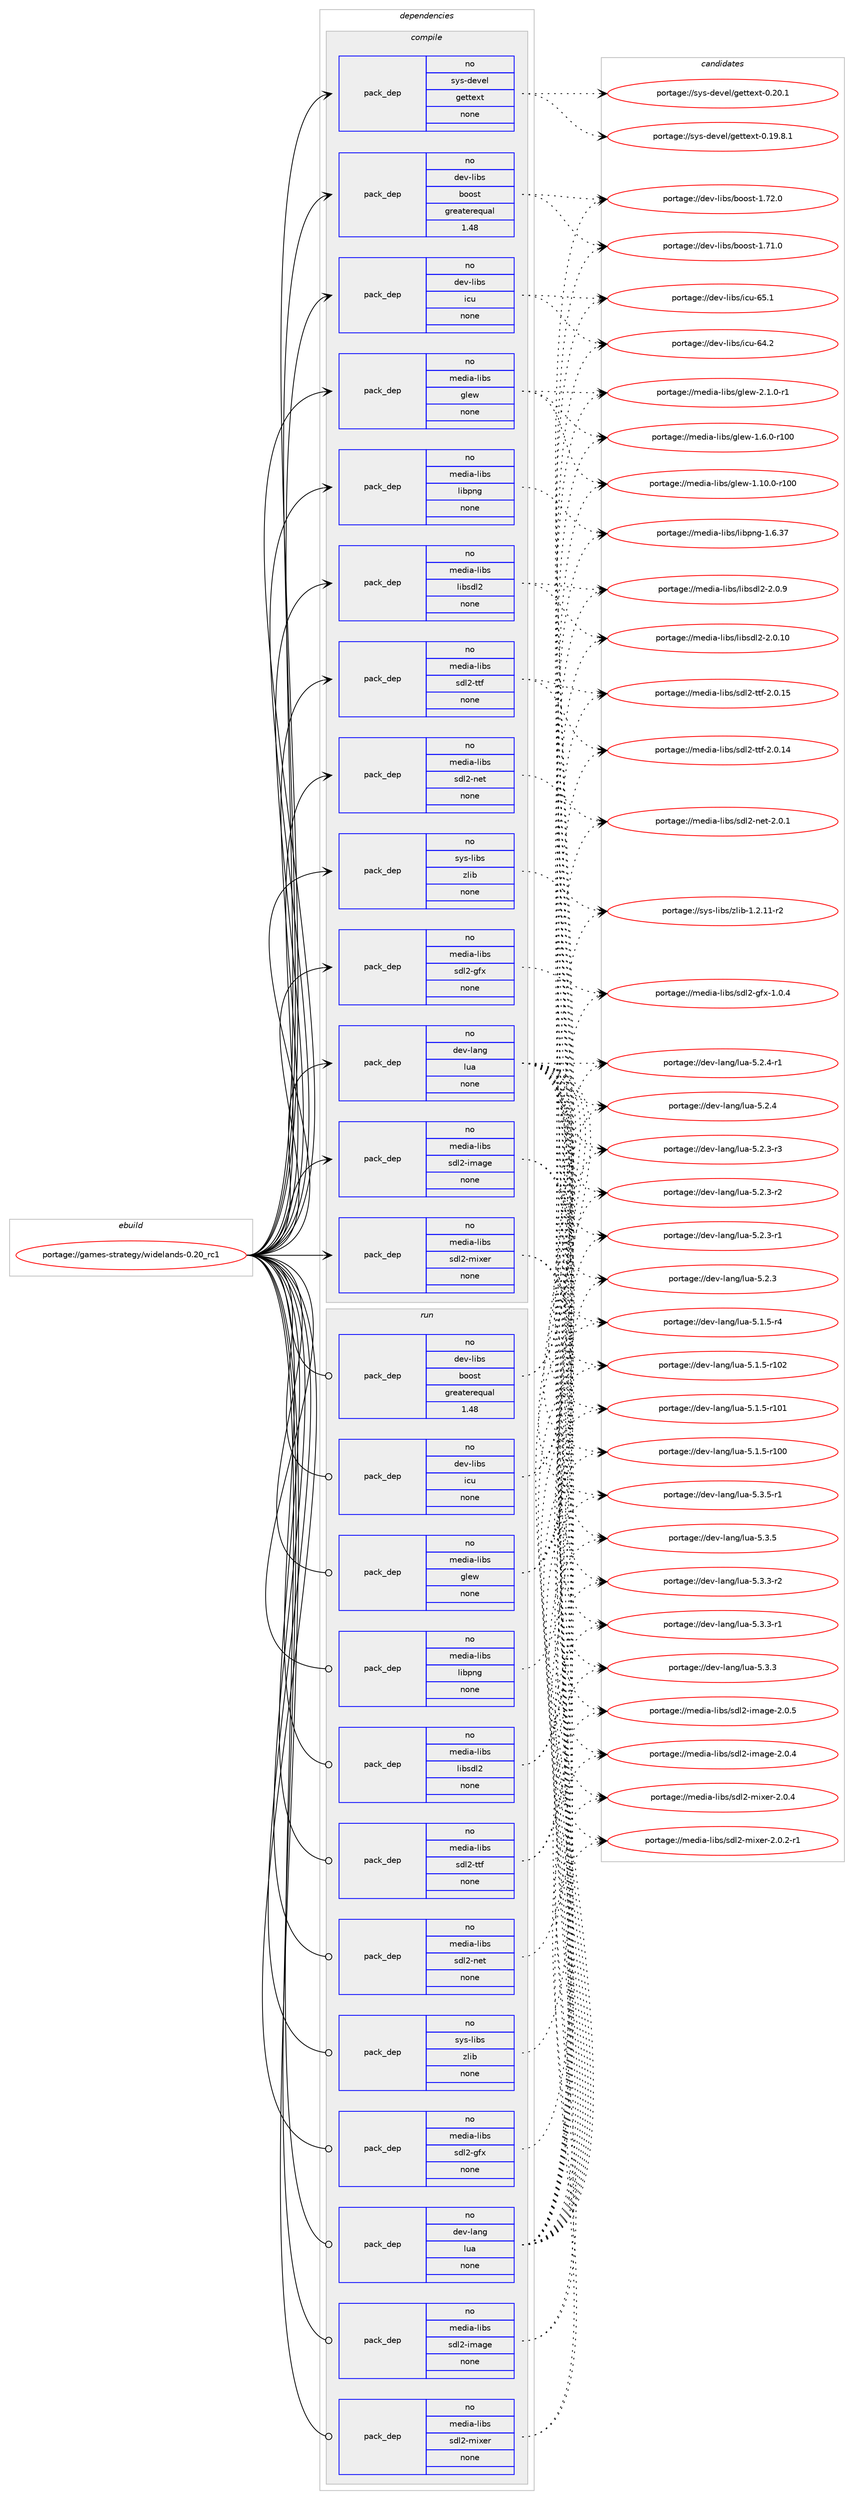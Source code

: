 digraph prolog {

# *************
# Graph options
# *************

newrank=true;
concentrate=true;
compound=true;
graph [rankdir=LR,fontname=Helvetica,fontsize=10,ranksep=1.5];#, ranksep=2.5, nodesep=0.2];
edge  [arrowhead=vee];
node  [fontname=Helvetica,fontsize=10];

# **********
# The ebuild
# **********

subgraph cluster_leftcol {
color=gray;
label=<<i>ebuild</i>>;
id [label="portage://games-strategy/widelands-0.20_rc1", color=red, width=4, href="../games-strategy/widelands-0.20_rc1.svg"];
}

# ****************
# The dependencies
# ****************

subgraph cluster_midcol {
color=gray;
label=<<i>dependencies</i>>;
subgraph cluster_compile {
fillcolor="#eeeeee";
style=filled;
label=<<i>compile</i>>;
subgraph pack217041 {
dependency279814 [label=<<TABLE BORDER="0" CELLBORDER="1" CELLSPACING="0" CELLPADDING="4" WIDTH="220"><TR><TD ROWSPAN="6" CELLPADDING="30">pack_dep</TD></TR><TR><TD WIDTH="110">no</TD></TR><TR><TD>dev-lang</TD></TR><TR><TD>lua</TD></TR><TR><TD>none</TD></TR><TR><TD></TD></TR></TABLE>>, shape=none, color=blue];
}
id:e -> dependency279814:w [weight=20,style="solid",arrowhead="vee"];
subgraph pack217042 {
dependency279815 [label=<<TABLE BORDER="0" CELLBORDER="1" CELLSPACING="0" CELLPADDING="4" WIDTH="220"><TR><TD ROWSPAN="6" CELLPADDING="30">pack_dep</TD></TR><TR><TD WIDTH="110">no</TD></TR><TR><TD>dev-libs</TD></TR><TR><TD>boost</TD></TR><TR><TD>greaterequal</TD></TR><TR><TD>1.48</TD></TR></TABLE>>, shape=none, color=blue];
}
id:e -> dependency279815:w [weight=20,style="solid",arrowhead="vee"];
subgraph pack217043 {
dependency279816 [label=<<TABLE BORDER="0" CELLBORDER="1" CELLSPACING="0" CELLPADDING="4" WIDTH="220"><TR><TD ROWSPAN="6" CELLPADDING="30">pack_dep</TD></TR><TR><TD WIDTH="110">no</TD></TR><TR><TD>dev-libs</TD></TR><TR><TD>icu</TD></TR><TR><TD>none</TD></TR><TR><TD></TD></TR></TABLE>>, shape=none, color=blue];
}
id:e -> dependency279816:w [weight=20,style="solid",arrowhead="vee"];
subgraph pack217044 {
dependency279817 [label=<<TABLE BORDER="0" CELLBORDER="1" CELLSPACING="0" CELLPADDING="4" WIDTH="220"><TR><TD ROWSPAN="6" CELLPADDING="30">pack_dep</TD></TR><TR><TD WIDTH="110">no</TD></TR><TR><TD>media-libs</TD></TR><TR><TD>glew</TD></TR><TR><TD>none</TD></TR><TR><TD></TD></TR></TABLE>>, shape=none, color=blue];
}
id:e -> dependency279817:w [weight=20,style="solid",arrowhead="vee"];
subgraph pack217045 {
dependency279818 [label=<<TABLE BORDER="0" CELLBORDER="1" CELLSPACING="0" CELLPADDING="4" WIDTH="220"><TR><TD ROWSPAN="6" CELLPADDING="30">pack_dep</TD></TR><TR><TD WIDTH="110">no</TD></TR><TR><TD>media-libs</TD></TR><TR><TD>libpng</TD></TR><TR><TD>none</TD></TR><TR><TD></TD></TR></TABLE>>, shape=none, color=blue];
}
id:e -> dependency279818:w [weight=20,style="solid",arrowhead="vee"];
subgraph pack217046 {
dependency279819 [label=<<TABLE BORDER="0" CELLBORDER="1" CELLSPACING="0" CELLPADDING="4" WIDTH="220"><TR><TD ROWSPAN="6" CELLPADDING="30">pack_dep</TD></TR><TR><TD WIDTH="110">no</TD></TR><TR><TD>media-libs</TD></TR><TR><TD>libsdl2</TD></TR><TR><TD>none</TD></TR><TR><TD></TD></TR></TABLE>>, shape=none, color=blue];
}
id:e -> dependency279819:w [weight=20,style="solid",arrowhead="vee"];
subgraph pack217047 {
dependency279820 [label=<<TABLE BORDER="0" CELLBORDER="1" CELLSPACING="0" CELLPADDING="4" WIDTH="220"><TR><TD ROWSPAN="6" CELLPADDING="30">pack_dep</TD></TR><TR><TD WIDTH="110">no</TD></TR><TR><TD>media-libs</TD></TR><TR><TD>sdl2-gfx</TD></TR><TR><TD>none</TD></TR><TR><TD></TD></TR></TABLE>>, shape=none, color=blue];
}
id:e -> dependency279820:w [weight=20,style="solid",arrowhead="vee"];
subgraph pack217048 {
dependency279821 [label=<<TABLE BORDER="0" CELLBORDER="1" CELLSPACING="0" CELLPADDING="4" WIDTH="220"><TR><TD ROWSPAN="6" CELLPADDING="30">pack_dep</TD></TR><TR><TD WIDTH="110">no</TD></TR><TR><TD>media-libs</TD></TR><TR><TD>sdl2-image</TD></TR><TR><TD>none</TD></TR><TR><TD></TD></TR></TABLE>>, shape=none, color=blue];
}
id:e -> dependency279821:w [weight=20,style="solid",arrowhead="vee"];
subgraph pack217049 {
dependency279822 [label=<<TABLE BORDER="0" CELLBORDER="1" CELLSPACING="0" CELLPADDING="4" WIDTH="220"><TR><TD ROWSPAN="6" CELLPADDING="30">pack_dep</TD></TR><TR><TD WIDTH="110">no</TD></TR><TR><TD>media-libs</TD></TR><TR><TD>sdl2-mixer</TD></TR><TR><TD>none</TD></TR><TR><TD></TD></TR></TABLE>>, shape=none, color=blue];
}
id:e -> dependency279822:w [weight=20,style="solid",arrowhead="vee"];
subgraph pack217050 {
dependency279823 [label=<<TABLE BORDER="0" CELLBORDER="1" CELLSPACING="0" CELLPADDING="4" WIDTH="220"><TR><TD ROWSPAN="6" CELLPADDING="30">pack_dep</TD></TR><TR><TD WIDTH="110">no</TD></TR><TR><TD>media-libs</TD></TR><TR><TD>sdl2-net</TD></TR><TR><TD>none</TD></TR><TR><TD></TD></TR></TABLE>>, shape=none, color=blue];
}
id:e -> dependency279823:w [weight=20,style="solid",arrowhead="vee"];
subgraph pack217051 {
dependency279824 [label=<<TABLE BORDER="0" CELLBORDER="1" CELLSPACING="0" CELLPADDING="4" WIDTH="220"><TR><TD ROWSPAN="6" CELLPADDING="30">pack_dep</TD></TR><TR><TD WIDTH="110">no</TD></TR><TR><TD>media-libs</TD></TR><TR><TD>sdl2-ttf</TD></TR><TR><TD>none</TD></TR><TR><TD></TD></TR></TABLE>>, shape=none, color=blue];
}
id:e -> dependency279824:w [weight=20,style="solid",arrowhead="vee"];
subgraph pack217052 {
dependency279825 [label=<<TABLE BORDER="0" CELLBORDER="1" CELLSPACING="0" CELLPADDING="4" WIDTH="220"><TR><TD ROWSPAN="6" CELLPADDING="30">pack_dep</TD></TR><TR><TD WIDTH="110">no</TD></TR><TR><TD>sys-devel</TD></TR><TR><TD>gettext</TD></TR><TR><TD>none</TD></TR><TR><TD></TD></TR></TABLE>>, shape=none, color=blue];
}
id:e -> dependency279825:w [weight=20,style="solid",arrowhead="vee"];
subgraph pack217053 {
dependency279826 [label=<<TABLE BORDER="0" CELLBORDER="1" CELLSPACING="0" CELLPADDING="4" WIDTH="220"><TR><TD ROWSPAN="6" CELLPADDING="30">pack_dep</TD></TR><TR><TD WIDTH="110">no</TD></TR><TR><TD>sys-libs</TD></TR><TR><TD>zlib</TD></TR><TR><TD>none</TD></TR><TR><TD></TD></TR></TABLE>>, shape=none, color=blue];
}
id:e -> dependency279826:w [weight=20,style="solid",arrowhead="vee"];
}
subgraph cluster_compileandrun {
fillcolor="#eeeeee";
style=filled;
label=<<i>compile and run</i>>;
}
subgraph cluster_run {
fillcolor="#eeeeee";
style=filled;
label=<<i>run</i>>;
subgraph pack217054 {
dependency279827 [label=<<TABLE BORDER="0" CELLBORDER="1" CELLSPACING="0" CELLPADDING="4" WIDTH="220"><TR><TD ROWSPAN="6" CELLPADDING="30">pack_dep</TD></TR><TR><TD WIDTH="110">no</TD></TR><TR><TD>dev-lang</TD></TR><TR><TD>lua</TD></TR><TR><TD>none</TD></TR><TR><TD></TD></TR></TABLE>>, shape=none, color=blue];
}
id:e -> dependency279827:w [weight=20,style="solid",arrowhead="odot"];
subgraph pack217055 {
dependency279828 [label=<<TABLE BORDER="0" CELLBORDER="1" CELLSPACING="0" CELLPADDING="4" WIDTH="220"><TR><TD ROWSPAN="6" CELLPADDING="30">pack_dep</TD></TR><TR><TD WIDTH="110">no</TD></TR><TR><TD>dev-libs</TD></TR><TR><TD>boost</TD></TR><TR><TD>greaterequal</TD></TR><TR><TD>1.48</TD></TR></TABLE>>, shape=none, color=blue];
}
id:e -> dependency279828:w [weight=20,style="solid",arrowhead="odot"];
subgraph pack217056 {
dependency279829 [label=<<TABLE BORDER="0" CELLBORDER="1" CELLSPACING="0" CELLPADDING="4" WIDTH="220"><TR><TD ROWSPAN="6" CELLPADDING="30">pack_dep</TD></TR><TR><TD WIDTH="110">no</TD></TR><TR><TD>dev-libs</TD></TR><TR><TD>icu</TD></TR><TR><TD>none</TD></TR><TR><TD></TD></TR></TABLE>>, shape=none, color=blue];
}
id:e -> dependency279829:w [weight=20,style="solid",arrowhead="odot"];
subgraph pack217057 {
dependency279830 [label=<<TABLE BORDER="0" CELLBORDER="1" CELLSPACING="0" CELLPADDING="4" WIDTH="220"><TR><TD ROWSPAN="6" CELLPADDING="30">pack_dep</TD></TR><TR><TD WIDTH="110">no</TD></TR><TR><TD>media-libs</TD></TR><TR><TD>glew</TD></TR><TR><TD>none</TD></TR><TR><TD></TD></TR></TABLE>>, shape=none, color=blue];
}
id:e -> dependency279830:w [weight=20,style="solid",arrowhead="odot"];
subgraph pack217058 {
dependency279831 [label=<<TABLE BORDER="0" CELLBORDER="1" CELLSPACING="0" CELLPADDING="4" WIDTH="220"><TR><TD ROWSPAN="6" CELLPADDING="30">pack_dep</TD></TR><TR><TD WIDTH="110">no</TD></TR><TR><TD>media-libs</TD></TR><TR><TD>libpng</TD></TR><TR><TD>none</TD></TR><TR><TD></TD></TR></TABLE>>, shape=none, color=blue];
}
id:e -> dependency279831:w [weight=20,style="solid",arrowhead="odot"];
subgraph pack217059 {
dependency279832 [label=<<TABLE BORDER="0" CELLBORDER="1" CELLSPACING="0" CELLPADDING="4" WIDTH="220"><TR><TD ROWSPAN="6" CELLPADDING="30">pack_dep</TD></TR><TR><TD WIDTH="110">no</TD></TR><TR><TD>media-libs</TD></TR><TR><TD>libsdl2</TD></TR><TR><TD>none</TD></TR><TR><TD></TD></TR></TABLE>>, shape=none, color=blue];
}
id:e -> dependency279832:w [weight=20,style="solid",arrowhead="odot"];
subgraph pack217060 {
dependency279833 [label=<<TABLE BORDER="0" CELLBORDER="1" CELLSPACING="0" CELLPADDING="4" WIDTH="220"><TR><TD ROWSPAN="6" CELLPADDING="30">pack_dep</TD></TR><TR><TD WIDTH="110">no</TD></TR><TR><TD>media-libs</TD></TR><TR><TD>sdl2-gfx</TD></TR><TR><TD>none</TD></TR><TR><TD></TD></TR></TABLE>>, shape=none, color=blue];
}
id:e -> dependency279833:w [weight=20,style="solid",arrowhead="odot"];
subgraph pack217061 {
dependency279834 [label=<<TABLE BORDER="0" CELLBORDER="1" CELLSPACING="0" CELLPADDING="4" WIDTH="220"><TR><TD ROWSPAN="6" CELLPADDING="30">pack_dep</TD></TR><TR><TD WIDTH="110">no</TD></TR><TR><TD>media-libs</TD></TR><TR><TD>sdl2-image</TD></TR><TR><TD>none</TD></TR><TR><TD></TD></TR></TABLE>>, shape=none, color=blue];
}
id:e -> dependency279834:w [weight=20,style="solid",arrowhead="odot"];
subgraph pack217062 {
dependency279835 [label=<<TABLE BORDER="0" CELLBORDER="1" CELLSPACING="0" CELLPADDING="4" WIDTH="220"><TR><TD ROWSPAN="6" CELLPADDING="30">pack_dep</TD></TR><TR><TD WIDTH="110">no</TD></TR><TR><TD>media-libs</TD></TR><TR><TD>sdl2-mixer</TD></TR><TR><TD>none</TD></TR><TR><TD></TD></TR></TABLE>>, shape=none, color=blue];
}
id:e -> dependency279835:w [weight=20,style="solid",arrowhead="odot"];
subgraph pack217063 {
dependency279836 [label=<<TABLE BORDER="0" CELLBORDER="1" CELLSPACING="0" CELLPADDING="4" WIDTH="220"><TR><TD ROWSPAN="6" CELLPADDING="30">pack_dep</TD></TR><TR><TD WIDTH="110">no</TD></TR><TR><TD>media-libs</TD></TR><TR><TD>sdl2-net</TD></TR><TR><TD>none</TD></TR><TR><TD></TD></TR></TABLE>>, shape=none, color=blue];
}
id:e -> dependency279836:w [weight=20,style="solid",arrowhead="odot"];
subgraph pack217064 {
dependency279837 [label=<<TABLE BORDER="0" CELLBORDER="1" CELLSPACING="0" CELLPADDING="4" WIDTH="220"><TR><TD ROWSPAN="6" CELLPADDING="30">pack_dep</TD></TR><TR><TD WIDTH="110">no</TD></TR><TR><TD>media-libs</TD></TR><TR><TD>sdl2-ttf</TD></TR><TR><TD>none</TD></TR><TR><TD></TD></TR></TABLE>>, shape=none, color=blue];
}
id:e -> dependency279837:w [weight=20,style="solid",arrowhead="odot"];
subgraph pack217065 {
dependency279838 [label=<<TABLE BORDER="0" CELLBORDER="1" CELLSPACING="0" CELLPADDING="4" WIDTH="220"><TR><TD ROWSPAN="6" CELLPADDING="30">pack_dep</TD></TR><TR><TD WIDTH="110">no</TD></TR><TR><TD>sys-libs</TD></TR><TR><TD>zlib</TD></TR><TR><TD>none</TD></TR><TR><TD></TD></TR></TABLE>>, shape=none, color=blue];
}
id:e -> dependency279838:w [weight=20,style="solid",arrowhead="odot"];
}
}

# **************
# The candidates
# **************

subgraph cluster_choices {
rank=same;
color=gray;
label=<<i>candidates</i>>;

subgraph choice217041 {
color=black;
nodesep=1;
choice100101118451089711010347108117974553465146534511449 [label="portage://dev-lang/lua-5.3.5-r1", color=red, width=4,href="../dev-lang/lua-5.3.5-r1.svg"];
choice10010111845108971101034710811797455346514653 [label="portage://dev-lang/lua-5.3.5", color=red, width=4,href="../dev-lang/lua-5.3.5.svg"];
choice100101118451089711010347108117974553465146514511450 [label="portage://dev-lang/lua-5.3.3-r2", color=red, width=4,href="../dev-lang/lua-5.3.3-r2.svg"];
choice100101118451089711010347108117974553465146514511449 [label="portage://dev-lang/lua-5.3.3-r1", color=red, width=4,href="../dev-lang/lua-5.3.3-r1.svg"];
choice10010111845108971101034710811797455346514651 [label="portage://dev-lang/lua-5.3.3", color=red, width=4,href="../dev-lang/lua-5.3.3.svg"];
choice100101118451089711010347108117974553465046524511449 [label="portage://dev-lang/lua-5.2.4-r1", color=red, width=4,href="../dev-lang/lua-5.2.4-r1.svg"];
choice10010111845108971101034710811797455346504652 [label="portage://dev-lang/lua-5.2.4", color=red, width=4,href="../dev-lang/lua-5.2.4.svg"];
choice100101118451089711010347108117974553465046514511451 [label="portage://dev-lang/lua-5.2.3-r3", color=red, width=4,href="../dev-lang/lua-5.2.3-r3.svg"];
choice100101118451089711010347108117974553465046514511450 [label="portage://dev-lang/lua-5.2.3-r2", color=red, width=4,href="../dev-lang/lua-5.2.3-r2.svg"];
choice100101118451089711010347108117974553465046514511449 [label="portage://dev-lang/lua-5.2.3-r1", color=red, width=4,href="../dev-lang/lua-5.2.3-r1.svg"];
choice10010111845108971101034710811797455346504651 [label="portage://dev-lang/lua-5.2.3", color=red, width=4,href="../dev-lang/lua-5.2.3.svg"];
choice100101118451089711010347108117974553464946534511452 [label="portage://dev-lang/lua-5.1.5-r4", color=red, width=4,href="../dev-lang/lua-5.1.5-r4.svg"];
choice1001011184510897110103471081179745534649465345114494850 [label="portage://dev-lang/lua-5.1.5-r102", color=red, width=4,href="../dev-lang/lua-5.1.5-r102.svg"];
choice1001011184510897110103471081179745534649465345114494849 [label="portage://dev-lang/lua-5.1.5-r101", color=red, width=4,href="../dev-lang/lua-5.1.5-r101.svg"];
choice1001011184510897110103471081179745534649465345114494848 [label="portage://dev-lang/lua-5.1.5-r100", color=red, width=4,href="../dev-lang/lua-5.1.5-r100.svg"];
dependency279814:e -> choice100101118451089711010347108117974553465146534511449:w [style=dotted,weight="100"];
dependency279814:e -> choice10010111845108971101034710811797455346514653:w [style=dotted,weight="100"];
dependency279814:e -> choice100101118451089711010347108117974553465146514511450:w [style=dotted,weight="100"];
dependency279814:e -> choice100101118451089711010347108117974553465146514511449:w [style=dotted,weight="100"];
dependency279814:e -> choice10010111845108971101034710811797455346514651:w [style=dotted,weight="100"];
dependency279814:e -> choice100101118451089711010347108117974553465046524511449:w [style=dotted,weight="100"];
dependency279814:e -> choice10010111845108971101034710811797455346504652:w [style=dotted,weight="100"];
dependency279814:e -> choice100101118451089711010347108117974553465046514511451:w [style=dotted,weight="100"];
dependency279814:e -> choice100101118451089711010347108117974553465046514511450:w [style=dotted,weight="100"];
dependency279814:e -> choice100101118451089711010347108117974553465046514511449:w [style=dotted,weight="100"];
dependency279814:e -> choice10010111845108971101034710811797455346504651:w [style=dotted,weight="100"];
dependency279814:e -> choice100101118451089711010347108117974553464946534511452:w [style=dotted,weight="100"];
dependency279814:e -> choice1001011184510897110103471081179745534649465345114494850:w [style=dotted,weight="100"];
dependency279814:e -> choice1001011184510897110103471081179745534649465345114494849:w [style=dotted,weight="100"];
dependency279814:e -> choice1001011184510897110103471081179745534649465345114494848:w [style=dotted,weight="100"];
}
subgraph choice217042 {
color=black;
nodesep=1;
choice1001011184510810598115479811111111511645494655504648 [label="portage://dev-libs/boost-1.72.0", color=red, width=4,href="../dev-libs/boost-1.72.0.svg"];
choice1001011184510810598115479811111111511645494655494648 [label="portage://dev-libs/boost-1.71.0", color=red, width=4,href="../dev-libs/boost-1.71.0.svg"];
dependency279815:e -> choice1001011184510810598115479811111111511645494655504648:w [style=dotted,weight="100"];
dependency279815:e -> choice1001011184510810598115479811111111511645494655494648:w [style=dotted,weight="100"];
}
subgraph choice217043 {
color=black;
nodesep=1;
choice100101118451081059811547105991174554534649 [label="portage://dev-libs/icu-65.1", color=red, width=4,href="../dev-libs/icu-65.1.svg"];
choice100101118451081059811547105991174554524650 [label="portage://dev-libs/icu-64.2", color=red, width=4,href="../dev-libs/icu-64.2.svg"];
dependency279816:e -> choice100101118451081059811547105991174554534649:w [style=dotted,weight="100"];
dependency279816:e -> choice100101118451081059811547105991174554524650:w [style=dotted,weight="100"];
}
subgraph choice217044 {
color=black;
nodesep=1;
choice109101100105974510810598115471031081011194550464946484511449 [label="portage://media-libs/glew-2.1.0-r1", color=red, width=4,href="../media-libs/glew-2.1.0-r1.svg"];
choice1091011001059745108105981154710310810111945494654464845114494848 [label="portage://media-libs/glew-1.6.0-r100", color=red, width=4,href="../media-libs/glew-1.6.0-r100.svg"];
choice109101100105974510810598115471031081011194549464948464845114494848 [label="portage://media-libs/glew-1.10.0-r100", color=red, width=4,href="../media-libs/glew-1.10.0-r100.svg"];
dependency279817:e -> choice109101100105974510810598115471031081011194550464946484511449:w [style=dotted,weight="100"];
dependency279817:e -> choice1091011001059745108105981154710310810111945494654464845114494848:w [style=dotted,weight="100"];
dependency279817:e -> choice109101100105974510810598115471031081011194549464948464845114494848:w [style=dotted,weight="100"];
}
subgraph choice217045 {
color=black;
nodesep=1;
choice109101100105974510810598115471081059811211010345494654465155 [label="portage://media-libs/libpng-1.6.37", color=red, width=4,href="../media-libs/libpng-1.6.37.svg"];
dependency279818:e -> choice109101100105974510810598115471081059811211010345494654465155:w [style=dotted,weight="100"];
}
subgraph choice217046 {
color=black;
nodesep=1;
choice109101100105974510810598115471081059811510010850455046484657 [label="portage://media-libs/libsdl2-2.0.9", color=red, width=4,href="../media-libs/libsdl2-2.0.9.svg"];
choice10910110010597451081059811547108105981151001085045504648464948 [label="portage://media-libs/libsdl2-2.0.10", color=red, width=4,href="../media-libs/libsdl2-2.0.10.svg"];
dependency279819:e -> choice109101100105974510810598115471081059811510010850455046484657:w [style=dotted,weight="100"];
dependency279819:e -> choice10910110010597451081059811547108105981151001085045504648464948:w [style=dotted,weight="100"];
}
subgraph choice217047 {
color=black;
nodesep=1;
choice109101100105974510810598115471151001085045103102120454946484652 [label="portage://media-libs/sdl2-gfx-1.0.4", color=red, width=4,href="../media-libs/sdl2-gfx-1.0.4.svg"];
dependency279820:e -> choice109101100105974510810598115471151001085045103102120454946484652:w [style=dotted,weight="100"];
}
subgraph choice217048 {
color=black;
nodesep=1;
choice10910110010597451081059811547115100108504510510997103101455046484653 [label="portage://media-libs/sdl2-image-2.0.5", color=red, width=4,href="../media-libs/sdl2-image-2.0.5.svg"];
choice10910110010597451081059811547115100108504510510997103101455046484652 [label="portage://media-libs/sdl2-image-2.0.4", color=red, width=4,href="../media-libs/sdl2-image-2.0.4.svg"];
dependency279821:e -> choice10910110010597451081059811547115100108504510510997103101455046484653:w [style=dotted,weight="100"];
dependency279821:e -> choice10910110010597451081059811547115100108504510510997103101455046484652:w [style=dotted,weight="100"];
}
subgraph choice217049 {
color=black;
nodesep=1;
choice109101100105974510810598115471151001085045109105120101114455046484652 [label="portage://media-libs/sdl2-mixer-2.0.4", color=red, width=4,href="../media-libs/sdl2-mixer-2.0.4.svg"];
choice1091011001059745108105981154711510010850451091051201011144550464846504511449 [label="portage://media-libs/sdl2-mixer-2.0.2-r1", color=red, width=4,href="../media-libs/sdl2-mixer-2.0.2-r1.svg"];
dependency279822:e -> choice109101100105974510810598115471151001085045109105120101114455046484652:w [style=dotted,weight="100"];
dependency279822:e -> choice1091011001059745108105981154711510010850451091051201011144550464846504511449:w [style=dotted,weight="100"];
}
subgraph choice217050 {
color=black;
nodesep=1;
choice109101100105974510810598115471151001085045110101116455046484649 [label="portage://media-libs/sdl2-net-2.0.1", color=red, width=4,href="../media-libs/sdl2-net-2.0.1.svg"];
dependency279823:e -> choice109101100105974510810598115471151001085045110101116455046484649:w [style=dotted,weight="100"];
}
subgraph choice217051 {
color=black;
nodesep=1;
choice10910110010597451081059811547115100108504511611610245504648464953 [label="portage://media-libs/sdl2-ttf-2.0.15", color=red, width=4,href="../media-libs/sdl2-ttf-2.0.15.svg"];
choice10910110010597451081059811547115100108504511611610245504648464952 [label="portage://media-libs/sdl2-ttf-2.0.14", color=red, width=4,href="../media-libs/sdl2-ttf-2.0.14.svg"];
dependency279824:e -> choice10910110010597451081059811547115100108504511611610245504648464953:w [style=dotted,weight="100"];
dependency279824:e -> choice10910110010597451081059811547115100108504511611610245504648464952:w [style=dotted,weight="100"];
}
subgraph choice217052 {
color=black;
nodesep=1;
choice115121115451001011181011084710310111611610112011645484650484649 [label="portage://sys-devel/gettext-0.20.1", color=red, width=4,href="../sys-devel/gettext-0.20.1.svg"];
choice1151211154510010111810110847103101116116101120116454846495746564649 [label="portage://sys-devel/gettext-0.19.8.1", color=red, width=4,href="../sys-devel/gettext-0.19.8.1.svg"];
dependency279825:e -> choice115121115451001011181011084710310111611610112011645484650484649:w [style=dotted,weight="100"];
dependency279825:e -> choice1151211154510010111810110847103101116116101120116454846495746564649:w [style=dotted,weight="100"];
}
subgraph choice217053 {
color=black;
nodesep=1;
choice11512111545108105981154712210810598454946504649494511450 [label="portage://sys-libs/zlib-1.2.11-r2", color=red, width=4,href="../sys-libs/zlib-1.2.11-r2.svg"];
dependency279826:e -> choice11512111545108105981154712210810598454946504649494511450:w [style=dotted,weight="100"];
}
subgraph choice217054 {
color=black;
nodesep=1;
choice100101118451089711010347108117974553465146534511449 [label="portage://dev-lang/lua-5.3.5-r1", color=red, width=4,href="../dev-lang/lua-5.3.5-r1.svg"];
choice10010111845108971101034710811797455346514653 [label="portage://dev-lang/lua-5.3.5", color=red, width=4,href="../dev-lang/lua-5.3.5.svg"];
choice100101118451089711010347108117974553465146514511450 [label="portage://dev-lang/lua-5.3.3-r2", color=red, width=4,href="../dev-lang/lua-5.3.3-r2.svg"];
choice100101118451089711010347108117974553465146514511449 [label="portage://dev-lang/lua-5.3.3-r1", color=red, width=4,href="../dev-lang/lua-5.3.3-r1.svg"];
choice10010111845108971101034710811797455346514651 [label="portage://dev-lang/lua-5.3.3", color=red, width=4,href="../dev-lang/lua-5.3.3.svg"];
choice100101118451089711010347108117974553465046524511449 [label="portage://dev-lang/lua-5.2.4-r1", color=red, width=4,href="../dev-lang/lua-5.2.4-r1.svg"];
choice10010111845108971101034710811797455346504652 [label="portage://dev-lang/lua-5.2.4", color=red, width=4,href="../dev-lang/lua-5.2.4.svg"];
choice100101118451089711010347108117974553465046514511451 [label="portage://dev-lang/lua-5.2.3-r3", color=red, width=4,href="../dev-lang/lua-5.2.3-r3.svg"];
choice100101118451089711010347108117974553465046514511450 [label="portage://dev-lang/lua-5.2.3-r2", color=red, width=4,href="../dev-lang/lua-5.2.3-r2.svg"];
choice100101118451089711010347108117974553465046514511449 [label="portage://dev-lang/lua-5.2.3-r1", color=red, width=4,href="../dev-lang/lua-5.2.3-r1.svg"];
choice10010111845108971101034710811797455346504651 [label="portage://dev-lang/lua-5.2.3", color=red, width=4,href="../dev-lang/lua-5.2.3.svg"];
choice100101118451089711010347108117974553464946534511452 [label="portage://dev-lang/lua-5.1.5-r4", color=red, width=4,href="../dev-lang/lua-5.1.5-r4.svg"];
choice1001011184510897110103471081179745534649465345114494850 [label="portage://dev-lang/lua-5.1.5-r102", color=red, width=4,href="../dev-lang/lua-5.1.5-r102.svg"];
choice1001011184510897110103471081179745534649465345114494849 [label="portage://dev-lang/lua-5.1.5-r101", color=red, width=4,href="../dev-lang/lua-5.1.5-r101.svg"];
choice1001011184510897110103471081179745534649465345114494848 [label="portage://dev-lang/lua-5.1.5-r100", color=red, width=4,href="../dev-lang/lua-5.1.5-r100.svg"];
dependency279827:e -> choice100101118451089711010347108117974553465146534511449:w [style=dotted,weight="100"];
dependency279827:e -> choice10010111845108971101034710811797455346514653:w [style=dotted,weight="100"];
dependency279827:e -> choice100101118451089711010347108117974553465146514511450:w [style=dotted,weight="100"];
dependency279827:e -> choice100101118451089711010347108117974553465146514511449:w [style=dotted,weight="100"];
dependency279827:e -> choice10010111845108971101034710811797455346514651:w [style=dotted,weight="100"];
dependency279827:e -> choice100101118451089711010347108117974553465046524511449:w [style=dotted,weight="100"];
dependency279827:e -> choice10010111845108971101034710811797455346504652:w [style=dotted,weight="100"];
dependency279827:e -> choice100101118451089711010347108117974553465046514511451:w [style=dotted,weight="100"];
dependency279827:e -> choice100101118451089711010347108117974553465046514511450:w [style=dotted,weight="100"];
dependency279827:e -> choice100101118451089711010347108117974553465046514511449:w [style=dotted,weight="100"];
dependency279827:e -> choice10010111845108971101034710811797455346504651:w [style=dotted,weight="100"];
dependency279827:e -> choice100101118451089711010347108117974553464946534511452:w [style=dotted,weight="100"];
dependency279827:e -> choice1001011184510897110103471081179745534649465345114494850:w [style=dotted,weight="100"];
dependency279827:e -> choice1001011184510897110103471081179745534649465345114494849:w [style=dotted,weight="100"];
dependency279827:e -> choice1001011184510897110103471081179745534649465345114494848:w [style=dotted,weight="100"];
}
subgraph choice217055 {
color=black;
nodesep=1;
choice1001011184510810598115479811111111511645494655504648 [label="portage://dev-libs/boost-1.72.0", color=red, width=4,href="../dev-libs/boost-1.72.0.svg"];
choice1001011184510810598115479811111111511645494655494648 [label="portage://dev-libs/boost-1.71.0", color=red, width=4,href="../dev-libs/boost-1.71.0.svg"];
dependency279828:e -> choice1001011184510810598115479811111111511645494655504648:w [style=dotted,weight="100"];
dependency279828:e -> choice1001011184510810598115479811111111511645494655494648:w [style=dotted,weight="100"];
}
subgraph choice217056 {
color=black;
nodesep=1;
choice100101118451081059811547105991174554534649 [label="portage://dev-libs/icu-65.1", color=red, width=4,href="../dev-libs/icu-65.1.svg"];
choice100101118451081059811547105991174554524650 [label="portage://dev-libs/icu-64.2", color=red, width=4,href="../dev-libs/icu-64.2.svg"];
dependency279829:e -> choice100101118451081059811547105991174554534649:w [style=dotted,weight="100"];
dependency279829:e -> choice100101118451081059811547105991174554524650:w [style=dotted,weight="100"];
}
subgraph choice217057 {
color=black;
nodesep=1;
choice109101100105974510810598115471031081011194550464946484511449 [label="portage://media-libs/glew-2.1.0-r1", color=red, width=4,href="../media-libs/glew-2.1.0-r1.svg"];
choice1091011001059745108105981154710310810111945494654464845114494848 [label="portage://media-libs/glew-1.6.0-r100", color=red, width=4,href="../media-libs/glew-1.6.0-r100.svg"];
choice109101100105974510810598115471031081011194549464948464845114494848 [label="portage://media-libs/glew-1.10.0-r100", color=red, width=4,href="../media-libs/glew-1.10.0-r100.svg"];
dependency279830:e -> choice109101100105974510810598115471031081011194550464946484511449:w [style=dotted,weight="100"];
dependency279830:e -> choice1091011001059745108105981154710310810111945494654464845114494848:w [style=dotted,weight="100"];
dependency279830:e -> choice109101100105974510810598115471031081011194549464948464845114494848:w [style=dotted,weight="100"];
}
subgraph choice217058 {
color=black;
nodesep=1;
choice109101100105974510810598115471081059811211010345494654465155 [label="portage://media-libs/libpng-1.6.37", color=red, width=4,href="../media-libs/libpng-1.6.37.svg"];
dependency279831:e -> choice109101100105974510810598115471081059811211010345494654465155:w [style=dotted,weight="100"];
}
subgraph choice217059 {
color=black;
nodesep=1;
choice109101100105974510810598115471081059811510010850455046484657 [label="portage://media-libs/libsdl2-2.0.9", color=red, width=4,href="../media-libs/libsdl2-2.0.9.svg"];
choice10910110010597451081059811547108105981151001085045504648464948 [label="portage://media-libs/libsdl2-2.0.10", color=red, width=4,href="../media-libs/libsdl2-2.0.10.svg"];
dependency279832:e -> choice109101100105974510810598115471081059811510010850455046484657:w [style=dotted,weight="100"];
dependency279832:e -> choice10910110010597451081059811547108105981151001085045504648464948:w [style=dotted,weight="100"];
}
subgraph choice217060 {
color=black;
nodesep=1;
choice109101100105974510810598115471151001085045103102120454946484652 [label="portage://media-libs/sdl2-gfx-1.0.4", color=red, width=4,href="../media-libs/sdl2-gfx-1.0.4.svg"];
dependency279833:e -> choice109101100105974510810598115471151001085045103102120454946484652:w [style=dotted,weight="100"];
}
subgraph choice217061 {
color=black;
nodesep=1;
choice10910110010597451081059811547115100108504510510997103101455046484653 [label="portage://media-libs/sdl2-image-2.0.5", color=red, width=4,href="../media-libs/sdl2-image-2.0.5.svg"];
choice10910110010597451081059811547115100108504510510997103101455046484652 [label="portage://media-libs/sdl2-image-2.0.4", color=red, width=4,href="../media-libs/sdl2-image-2.0.4.svg"];
dependency279834:e -> choice10910110010597451081059811547115100108504510510997103101455046484653:w [style=dotted,weight="100"];
dependency279834:e -> choice10910110010597451081059811547115100108504510510997103101455046484652:w [style=dotted,weight="100"];
}
subgraph choice217062 {
color=black;
nodesep=1;
choice109101100105974510810598115471151001085045109105120101114455046484652 [label="portage://media-libs/sdl2-mixer-2.0.4", color=red, width=4,href="../media-libs/sdl2-mixer-2.0.4.svg"];
choice1091011001059745108105981154711510010850451091051201011144550464846504511449 [label="portage://media-libs/sdl2-mixer-2.0.2-r1", color=red, width=4,href="../media-libs/sdl2-mixer-2.0.2-r1.svg"];
dependency279835:e -> choice109101100105974510810598115471151001085045109105120101114455046484652:w [style=dotted,weight="100"];
dependency279835:e -> choice1091011001059745108105981154711510010850451091051201011144550464846504511449:w [style=dotted,weight="100"];
}
subgraph choice217063 {
color=black;
nodesep=1;
choice109101100105974510810598115471151001085045110101116455046484649 [label="portage://media-libs/sdl2-net-2.0.1", color=red, width=4,href="../media-libs/sdl2-net-2.0.1.svg"];
dependency279836:e -> choice109101100105974510810598115471151001085045110101116455046484649:w [style=dotted,weight="100"];
}
subgraph choice217064 {
color=black;
nodesep=1;
choice10910110010597451081059811547115100108504511611610245504648464953 [label="portage://media-libs/sdl2-ttf-2.0.15", color=red, width=4,href="../media-libs/sdl2-ttf-2.0.15.svg"];
choice10910110010597451081059811547115100108504511611610245504648464952 [label="portage://media-libs/sdl2-ttf-2.0.14", color=red, width=4,href="../media-libs/sdl2-ttf-2.0.14.svg"];
dependency279837:e -> choice10910110010597451081059811547115100108504511611610245504648464953:w [style=dotted,weight="100"];
dependency279837:e -> choice10910110010597451081059811547115100108504511611610245504648464952:w [style=dotted,weight="100"];
}
subgraph choice217065 {
color=black;
nodesep=1;
choice11512111545108105981154712210810598454946504649494511450 [label="portage://sys-libs/zlib-1.2.11-r2", color=red, width=4,href="../sys-libs/zlib-1.2.11-r2.svg"];
dependency279838:e -> choice11512111545108105981154712210810598454946504649494511450:w [style=dotted,weight="100"];
}
}

}
